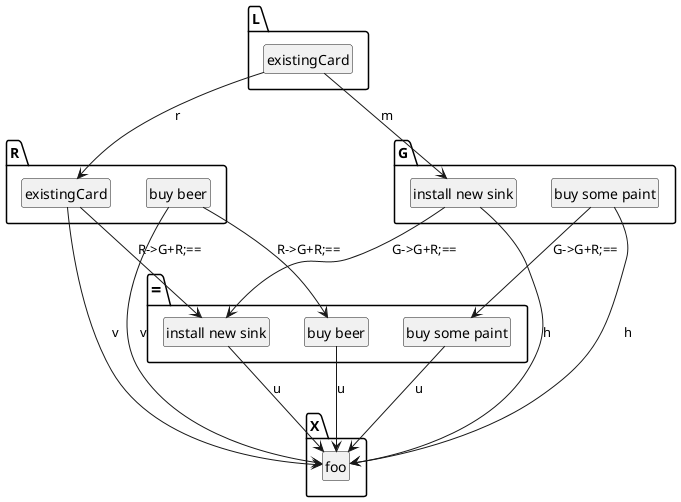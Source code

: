 @startuml
skinparam shadowing false
hide members
hide circle
class "L.existingCard"
class "R.existingCard"
class "R.buy beer"
class "G.install new sink"
class "G.buy some paint"
class "==.install new sink"
class "==.buy some paint"
class "==.buy beer"
class "X.foo"

"G.install new sink" --> "==.install new sink" : "G->G+R;=="
"G.buy some paint" --> "==.buy some paint" : "G->G+R;=="
"R.existingCard" --> "==.install new sink" : "R->G+R;=="
"R.buy beer" --> "==.buy beer" : "R->G+R;=="
"L.existingCard" --> "R.existingCard" : "r"
"L.existingCard" --> "G.install new sink" : "m"
"==.install new sink" --> "X.foo" : "u"
"==.buy some paint" --> "X.foo" : "u"
"==.buy beer" --> "X.foo" : "u"
"G.install new sink" --> "X.foo" : "h"
"G.buy some paint" --> "X.foo" : "h"
"R.existingCard" --> "X.foo" : "v"
"R.buy beer" --> "X.foo" : "v"
@enduml
